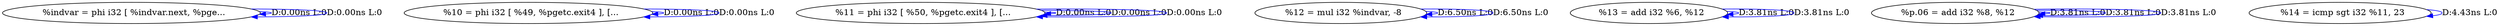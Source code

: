 digraph {
Node0x409ac10[label="  %indvar = phi i32 [ %indvar.next, %pge..."];
Node0x409ac10 -> Node0x409ac10[label="D:0.00ns L:0",color=blue];
Node0x409ac10 -> Node0x409ac10[label="D:0.00ns L:0",color=blue];
Node0x409ad50[label="  %10 = phi i32 [ %49, %pgetc.exit4 ], [..."];
Node0x409ad50 -> Node0x409ad50[label="D:0.00ns L:0",color=blue];
Node0x409ad50 -> Node0x409ad50[label="D:0.00ns L:0",color=blue];
Node0x409eee0[label="  %11 = phi i32 [ %50, %pgetc.exit4 ], [..."];
Node0x409eee0 -> Node0x409eee0[label="D:0.00ns L:0",color=blue];
Node0x409eee0 -> Node0x409eee0[label="D:0.00ns L:0",color=blue];
Node0x409eee0 -> Node0x409eee0[label="D:0.00ns L:0",color=blue];
Node0x409f020[label="  %12 = mul i32 %indvar, -8"];
Node0x409f020 -> Node0x409f020[label="D:6.50ns L:0",color=blue];
Node0x409f020 -> Node0x409f020[label="D:6.50ns L:0",color=blue];
Node0x409f160[label="  %13 = add i32 %6, %12"];
Node0x409f160 -> Node0x409f160[label="D:3.81ns L:0",color=blue];
Node0x409f160 -> Node0x409f160[label="D:3.81ns L:0",color=blue];
Node0x409f2a0[label="  %p.06 = add i32 %8, %12"];
Node0x409f2a0 -> Node0x409f2a0[label="D:3.81ns L:0",color=blue];
Node0x409f2a0 -> Node0x409f2a0[label="D:3.81ns L:0",color=blue];
Node0x409f2a0 -> Node0x409f2a0[label="D:3.81ns L:0",color=blue];
Node0x409f3e0[label="  %14 = icmp sgt i32 %11, 23"];
Node0x409f3e0 -> Node0x409f3e0[label="D:4.43ns L:0",color=blue];
}
